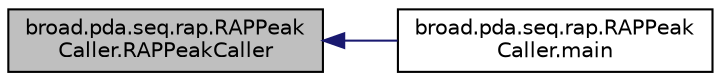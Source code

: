 digraph "broad.pda.seq.rap.RAPPeakCaller.RAPPeakCaller"
{
  edge [fontname="Helvetica",fontsize="10",labelfontname="Helvetica",labelfontsize="10"];
  node [fontname="Helvetica",fontsize="10",shape=record];
  rankdir="LR";
  Node1 [label="broad.pda.seq.rap.RAPPeak\lCaller.RAPPeakCaller",height=0.2,width=0.4,color="black", fillcolor="grey75", style="filled" fontcolor="black"];
  Node1 -> Node2 [dir="back",color="midnightblue",fontsize="10",style="solid"];
  Node2 [label="broad.pda.seq.rap.RAPPeak\lCaller.main",height=0.2,width=0.4,color="black", fillcolor="white", style="filled",URL="$classbroad_1_1pda_1_1seq_1_1rap_1_1_r_a_p_peak_caller.html#ab15edd4dac77fd24e3c0124ee1cd4806"];
}
